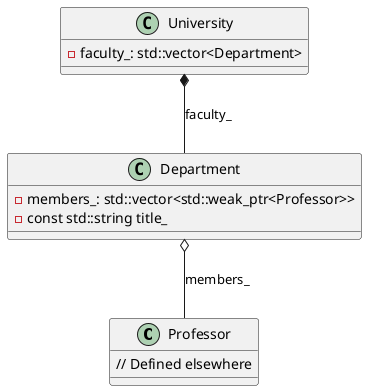 

@startuml
class Professor {
    // Defined elsewhere
}

class Department {
    - members_: std::vector<std::weak_ptr<Professor>>
    - const std::string title_
}

class University {
    - faculty_: std::vector<Department>
}

University *-- Department : faculty_
Department o-- Professor : members_
@enduml

